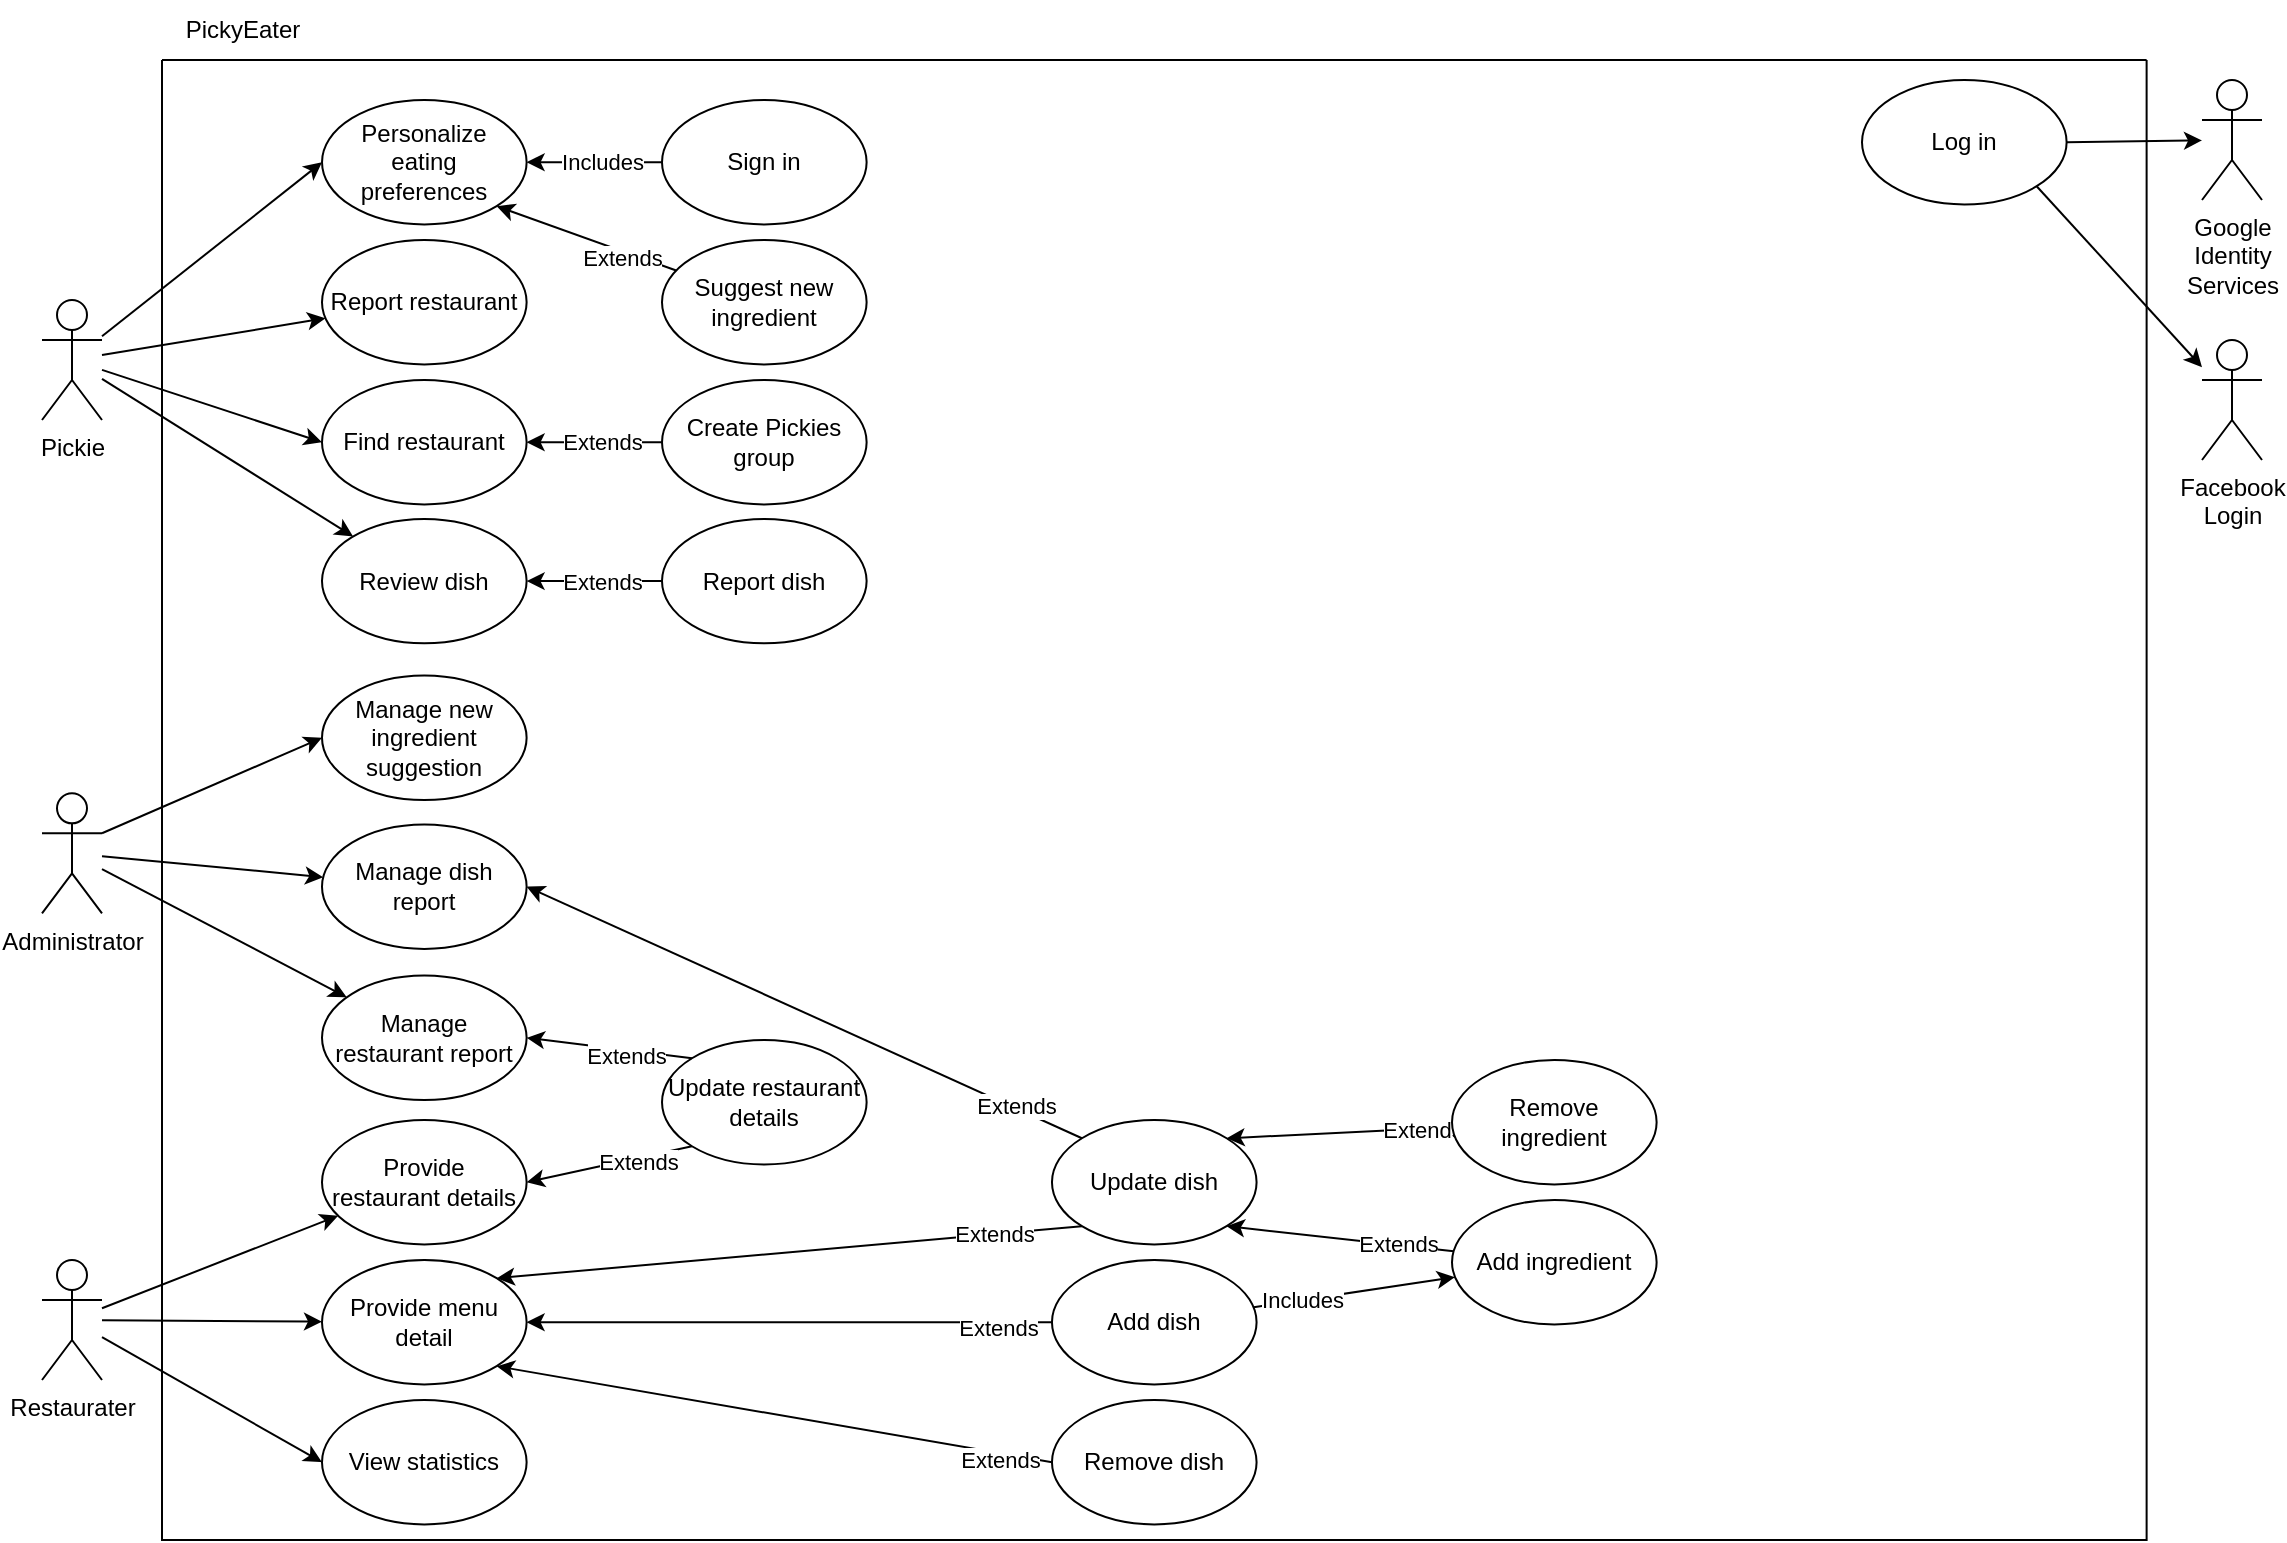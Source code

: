 <mxfile version="22.0.2" type="device">
  <diagram name="Pagina-1" id="WWh0_SsoO25W6FRa21t9">
    <mxGraphModel dx="1699" dy="1183" grid="1" gridSize="10" guides="1" tooltips="1" connect="1" arrows="1" fold="1" page="1" pageScale="1" pageWidth="1169" pageHeight="827" math="0" shadow="0">
      <root>
        <mxCell id="0" />
        <mxCell id="1" parent="0" />
        <mxCell id="SUVodkcdX4tQ2F5Mpv8K-22" value="" style="rounded=0;orthogonalLoop=1;jettySize=auto;html=1;" parent="1" source="SUVodkcdX4tQ2F5Mpv8K-2" target="SUVodkcdX4tQ2F5Mpv8K-13" edge="1">
          <mxGeometry relative="1" as="geometry" />
        </mxCell>
        <mxCell id="SUVodkcdX4tQ2F5Mpv8K-24" style="rounded=0;orthogonalLoop=1;jettySize=auto;html=1;entryX=0;entryY=0.5;entryDx=0;entryDy=0;" parent="1" source="SUVodkcdX4tQ2F5Mpv8K-2" target="SUVodkcdX4tQ2F5Mpv8K-12" edge="1">
          <mxGeometry relative="1" as="geometry" />
        </mxCell>
        <mxCell id="SUVodkcdX4tQ2F5Mpv8K-147" value="" style="rounded=0;orthogonalLoop=1;jettySize=auto;html=1;" parent="1" source="SUVodkcdX4tQ2F5Mpv8K-2" target="SUVodkcdX4tQ2F5Mpv8K-17" edge="1">
          <mxGeometry relative="1" as="geometry" />
        </mxCell>
        <mxCell id="SUVodkcdX4tQ2F5Mpv8K-2" value="Pickie" style="shape=umlActor;verticalLabelPosition=bottom;verticalAlign=top;html=1;" parent="1" vertex="1">
          <mxGeometry x="40" y="160" width="30" height="60" as="geometry" />
        </mxCell>
        <mxCell id="SUVodkcdX4tQ2F5Mpv8K-26" value="" style="rounded=0;orthogonalLoop=1;jettySize=auto;html=1;" parent="1" source="SUVodkcdX4tQ2F5Mpv8K-3" target="SUVodkcdX4tQ2F5Mpv8K-15" edge="1">
          <mxGeometry relative="1" as="geometry">
            <mxPoint x="60" y="675" as="sourcePoint" />
          </mxGeometry>
        </mxCell>
        <mxCell id="SUVodkcdX4tQ2F5Mpv8K-27" value="" style="rounded=0;orthogonalLoop=1;jettySize=auto;html=1;entryX=0;entryY=0.5;entryDx=0;entryDy=0;" parent="1" source="SUVodkcdX4tQ2F5Mpv8K-3" target="SUVodkcdX4tQ2F5Mpv8K-14" edge="1">
          <mxGeometry relative="1" as="geometry">
            <mxPoint x="60" y="680" as="sourcePoint" />
          </mxGeometry>
        </mxCell>
        <mxCell id="SUVodkcdX4tQ2F5Mpv8K-115" value="" style="rounded=0;orthogonalLoop=1;jettySize=auto;html=1;" parent="1" source="SUVodkcdX4tQ2F5Mpv8K-3" target="SUVodkcdX4tQ2F5Mpv8K-114" edge="1">
          <mxGeometry relative="1" as="geometry" />
        </mxCell>
        <mxCell id="SUVodkcdX4tQ2F5Mpv8K-3" value="Restaurater" style="shape=umlActor;verticalLabelPosition=bottom;verticalAlign=top;html=1;" parent="1" vertex="1">
          <mxGeometry x="40" y="640" width="30" height="60" as="geometry" />
        </mxCell>
        <mxCell id="SUVodkcdX4tQ2F5Mpv8K-30" value="Google&lt;br&gt;Identity &lt;br&gt;Services" style="shape=umlActor;verticalLabelPosition=bottom;verticalAlign=top;html=1;" parent="1" vertex="1">
          <mxGeometry x="1120" y="50" width="30" height="60" as="geometry" />
        </mxCell>
        <mxCell id="SUVodkcdX4tQ2F5Mpv8K-131" value="" style="swimlane;startSize=0;" parent="1" vertex="1">
          <mxGeometry x="100" y="40" width="992.308" height="740" as="geometry">
            <mxRectangle x="100" y="40" width="50" height="40" as="alternateBounds" />
          </mxGeometry>
        </mxCell>
        <mxCell id="SUVodkcdX4tQ2F5Mpv8K-17" value="Review dish" style="ellipse;whiteSpace=wrap;html=1;movable=1;resizable=1;rotatable=1;deletable=1;editable=1;locked=0;connectable=1;" parent="SUVodkcdX4tQ2F5Mpv8K-131" vertex="1">
          <mxGeometry x="79.996" y="229.45" width="102.308" height="62.222" as="geometry" />
        </mxCell>
        <mxCell id="SUVodkcdX4tQ2F5Mpv8K-169" style="rounded=0;orthogonalLoop=1;jettySize=auto;html=1;entryX=1;entryY=0.5;entryDx=0;entryDy=0;" parent="SUVodkcdX4tQ2F5Mpv8K-131" source="SUVodkcdX4tQ2F5Mpv8K-18" target="SUVodkcdX4tQ2F5Mpv8K-17" edge="1">
          <mxGeometry relative="1" as="geometry" />
        </mxCell>
        <mxCell id="0ggBJ-V_-2L_ERKzc3WN-101" value="Extends" style="edgeLabel;html=1;align=center;verticalAlign=middle;resizable=0;points=[];" vertex="1" connectable="0" parent="SUVodkcdX4tQ2F5Mpv8K-169">
          <mxGeometry x="-0.35" y="-1" relative="1" as="geometry">
            <mxPoint x="-8" y="1" as="offset" />
          </mxGeometry>
        </mxCell>
        <mxCell id="SUVodkcdX4tQ2F5Mpv8K-18" value="Report dish" style="ellipse;whiteSpace=wrap;html=1;movable=1;resizable=1;rotatable=1;deletable=1;editable=1;locked=0;connectable=1;" parent="SUVodkcdX4tQ2F5Mpv8K-131" vertex="1">
          <mxGeometry x="250.002" y="229.45" width="102.308" height="62.222" as="geometry" />
        </mxCell>
        <mxCell id="SUVodkcdX4tQ2F5Mpv8K-34" value="Create Pickies group" style="ellipse;whiteSpace=wrap;html=1;movable=1;resizable=1;rotatable=1;deletable=1;editable=1;locked=0;connectable=1;" parent="SUVodkcdX4tQ2F5Mpv8K-131" vertex="1">
          <mxGeometry x="250.005" y="160.003" width="102.308" height="62.222" as="geometry" />
        </mxCell>
        <mxCell id="SUVodkcdX4tQ2F5Mpv8K-16" value="Manage restaurant report" style="ellipse;whiteSpace=wrap;html=1;movable=1;resizable=1;rotatable=1;deletable=1;editable=1;locked=0;connectable=1;" parent="SUVodkcdX4tQ2F5Mpv8K-131" vertex="1">
          <mxGeometry x="80" y="457.788" width="102.308" height="62.222" as="geometry" />
        </mxCell>
        <mxCell id="SUVodkcdX4tQ2F5Mpv8K-70" value="Remove dish" style="ellipse;whiteSpace=wrap;html=1;movable=1;resizable=1;rotatable=1;deletable=1;editable=1;locked=0;connectable=1;" parent="SUVodkcdX4tQ2F5Mpv8K-131" vertex="1">
          <mxGeometry x="444.985" y="670.003" width="102.308" height="62.222" as="geometry" />
        </mxCell>
        <mxCell id="SUVodkcdX4tQ2F5Mpv8K-212" value="" style="rounded=0;orthogonalLoop=1;jettySize=auto;html=1;" parent="SUVodkcdX4tQ2F5Mpv8K-131" source="SUVodkcdX4tQ2F5Mpv8K-107" target="SUVodkcdX4tQ2F5Mpv8K-21" edge="1">
          <mxGeometry relative="1" as="geometry" />
        </mxCell>
        <mxCell id="0ggBJ-V_-2L_ERKzc3WN-108" value="Includes" style="edgeLabel;html=1;align=center;verticalAlign=middle;resizable=0;points=[];" vertex="1" connectable="0" parent="SUVodkcdX4tQ2F5Mpv8K-212">
          <mxGeometry x="0.469" y="-1" relative="1" as="geometry">
            <mxPoint x="-50" y="6" as="offset" />
          </mxGeometry>
        </mxCell>
        <mxCell id="SUVodkcdX4tQ2F5Mpv8K-107" value="Add dish" style="ellipse;whiteSpace=wrap;html=1;movable=1;resizable=1;rotatable=1;deletable=1;editable=1;locked=0;connectable=1;" parent="SUVodkcdX4tQ2F5Mpv8K-131" vertex="1">
          <mxGeometry x="444.985" y="600.003" width="102.308" height="62.222" as="geometry" />
        </mxCell>
        <mxCell id="SUVodkcdX4tQ2F5Mpv8K-19" value="Update dish" style="ellipse;whiteSpace=wrap;html=1;movable=1;resizable=1;rotatable=1;deletable=1;editable=1;locked=0;connectable=1;" parent="SUVodkcdX4tQ2F5Mpv8K-131" vertex="1">
          <mxGeometry x="444.988" y="530.006" width="102.308" height="62.222" as="geometry" />
        </mxCell>
        <mxCell id="SUVodkcdX4tQ2F5Mpv8K-218" value="" style="rounded=0;orthogonalLoop=1;jettySize=auto;html=1;entryX=1;entryY=0;entryDx=0;entryDy=0;" parent="SUVodkcdX4tQ2F5Mpv8K-131" source="SUVodkcdX4tQ2F5Mpv8K-20" target="SUVodkcdX4tQ2F5Mpv8K-19" edge="1">
          <mxGeometry relative="1" as="geometry" />
        </mxCell>
        <mxCell id="0ggBJ-V_-2L_ERKzc3WN-107" value="Extends" style="edgeLabel;html=1;align=center;verticalAlign=middle;resizable=0;points=[];" vertex="1" connectable="0" parent="SUVodkcdX4tQ2F5Mpv8K-218">
          <mxGeometry x="-0.731" relative="1" as="geometry">
            <mxPoint as="offset" />
          </mxGeometry>
        </mxCell>
        <mxCell id="SUVodkcdX4tQ2F5Mpv8K-20" value="Remove ingredient" style="ellipse;whiteSpace=wrap;html=1;movable=1;resizable=1;rotatable=1;deletable=1;editable=1;locked=0;connectable=1;" parent="SUVodkcdX4tQ2F5Mpv8K-131" vertex="1">
          <mxGeometry x="645.007" y="500.002" width="102.308" height="62.222" as="geometry" />
        </mxCell>
        <mxCell id="SUVodkcdX4tQ2F5Mpv8K-215" value="" style="rounded=0;orthogonalLoop=1;jettySize=auto;html=1;entryX=1;entryY=1;entryDx=0;entryDy=0;" parent="SUVodkcdX4tQ2F5Mpv8K-131" source="SUVodkcdX4tQ2F5Mpv8K-21" target="SUVodkcdX4tQ2F5Mpv8K-19" edge="1">
          <mxGeometry relative="1" as="geometry" />
        </mxCell>
        <mxCell id="0ggBJ-V_-2L_ERKzc3WN-109" value="Extends" style="edgeLabel;html=1;align=center;verticalAlign=middle;resizable=0;points=[];" vertex="1" connectable="0" parent="SUVodkcdX4tQ2F5Mpv8K-215">
          <mxGeometry x="-0.509" y="-1" relative="1" as="geometry">
            <mxPoint as="offset" />
          </mxGeometry>
        </mxCell>
        <mxCell id="SUVodkcdX4tQ2F5Mpv8K-21" value="Add ingredient" style="ellipse;whiteSpace=wrap;html=1;movable=1;resizable=1;rotatable=1;deletable=1;editable=1;locked=0;connectable=1;" parent="SUVodkcdX4tQ2F5Mpv8K-131" vertex="1">
          <mxGeometry x="645.005" y="570.003" width="102.308" height="62.222" as="geometry" />
        </mxCell>
        <mxCell id="SUVodkcdX4tQ2F5Mpv8K-28" value="Update restaurant details" style="ellipse;whiteSpace=wrap;html=1;movable=1;resizable=1;rotatable=1;deletable=1;editable=1;locked=0;connectable=1;" parent="SUVodkcdX4tQ2F5Mpv8K-131" vertex="1">
          <mxGeometry x="250.008" y="490.007" width="102.308" height="62.222" as="geometry" />
        </mxCell>
        <mxCell id="SUVodkcdX4tQ2F5Mpv8K-13" value="Report restaurant" style="ellipse;whiteSpace=wrap;html=1;movable=1;resizable=1;rotatable=1;deletable=1;editable=1;locked=0;connectable=1;" parent="SUVodkcdX4tQ2F5Mpv8K-131" vertex="1">
          <mxGeometry x="80" y="90" width="102.308" height="62.222" as="geometry" />
        </mxCell>
        <mxCell id="SUVodkcdX4tQ2F5Mpv8K-167" value="Manage dish report" style="ellipse;whiteSpace=wrap;html=1;movable=1;resizable=1;rotatable=1;deletable=1;editable=1;locked=0;connectable=1;" parent="SUVodkcdX4tQ2F5Mpv8K-131" vertex="1">
          <mxGeometry x="80" y="382.228" width="102.308" height="62.222" as="geometry" />
        </mxCell>
        <mxCell id="SUVodkcdX4tQ2F5Mpv8K-178" value="" style="rounded=0;orthogonalLoop=1;jettySize=auto;html=1;entryX=1;entryY=0.5;entryDx=0;entryDy=0;exitX=0;exitY=0;exitDx=0;exitDy=0;" parent="SUVodkcdX4tQ2F5Mpv8K-131" source="SUVodkcdX4tQ2F5Mpv8K-19" target="SUVodkcdX4tQ2F5Mpv8K-167" edge="1">
          <mxGeometry relative="1" as="geometry">
            <mxPoint x="416" y="357.11" as="sourcePoint" />
            <mxPoint x="190" y="405.11" as="targetPoint" />
          </mxGeometry>
        </mxCell>
        <mxCell id="0ggBJ-V_-2L_ERKzc3WN-106" value="Extends" style="edgeLabel;html=1;align=center;verticalAlign=middle;resizable=0;points=[];" vertex="1" connectable="0" parent="SUVodkcdX4tQ2F5Mpv8K-178">
          <mxGeometry x="-0.759" y="-1" relative="1" as="geometry">
            <mxPoint as="offset" />
          </mxGeometry>
        </mxCell>
        <mxCell id="SUVodkcdX4tQ2F5Mpv8K-208" value="" style="rounded=0;orthogonalLoop=1;jettySize=auto;html=1;exitX=0;exitY=0;exitDx=0;exitDy=0;entryX=1;entryY=0.5;entryDx=0;entryDy=0;" parent="SUVodkcdX4tQ2F5Mpv8K-131" source="SUVodkcdX4tQ2F5Mpv8K-28" target="SUVodkcdX4tQ2F5Mpv8K-16" edge="1">
          <mxGeometry relative="1" as="geometry">
            <mxPoint x="370" y="610.99" as="sourcePoint" />
            <mxPoint x="147" y="568.99" as="targetPoint" />
          </mxGeometry>
        </mxCell>
        <mxCell id="0ggBJ-V_-2L_ERKzc3WN-110" value="Extends" style="edgeLabel;html=1;align=center;verticalAlign=middle;resizable=0;points=[];" vertex="1" connectable="0" parent="SUVodkcdX4tQ2F5Mpv8K-208">
          <mxGeometry x="-0.211" y="3" relative="1" as="geometry">
            <mxPoint as="offset" />
          </mxGeometry>
        </mxCell>
        <mxCell id="SUVodkcdX4tQ2F5Mpv8K-222" value="Suggest new ingredient" style="ellipse;whiteSpace=wrap;html=1;movable=1;resizable=1;rotatable=1;deletable=1;editable=1;locked=0;connectable=1;" parent="SUVodkcdX4tQ2F5Mpv8K-131" vertex="1">
          <mxGeometry x="250.002" y="90" width="102.308" height="62.222" as="geometry" />
        </mxCell>
        <mxCell id="SUVodkcdX4tQ2F5Mpv8K-117" value="Log in" style="ellipse;whiteSpace=wrap;html=1;movable=1;resizable=1;rotatable=1;deletable=1;editable=1;locked=0;connectable=1;" parent="SUVodkcdX4tQ2F5Mpv8K-131" vertex="1">
          <mxGeometry x="850" y="10.0" width="102.308" height="62.222" as="geometry" />
        </mxCell>
        <mxCell id="SUVodkcdX4tQ2F5Mpv8K-15" value="Provide menu detail" style="ellipse;whiteSpace=wrap;html=1;movable=1;resizable=1;rotatable=1;deletable=1;editable=1;locked=0;connectable=1;" parent="SUVodkcdX4tQ2F5Mpv8K-131" vertex="1">
          <mxGeometry x="80" y="600" width="102.308" height="62.222" as="geometry" />
        </mxCell>
        <mxCell id="SUVodkcdX4tQ2F5Mpv8K-177" value="" style="rounded=0;orthogonalLoop=1;jettySize=auto;html=1;exitX=0;exitY=0.5;exitDx=0;exitDy=0;entryX=1;entryY=1;entryDx=0;entryDy=0;" parent="SUVodkcdX4tQ2F5Mpv8K-131" source="SUVodkcdX4tQ2F5Mpv8K-70" target="SUVodkcdX4tQ2F5Mpv8K-15" edge="1">
          <mxGeometry relative="1" as="geometry">
            <mxPoint x="384" y="458" as="sourcePoint" />
            <mxPoint x="168" y="514" as="targetPoint" />
          </mxGeometry>
        </mxCell>
        <mxCell id="0ggBJ-V_-2L_ERKzc3WN-105" value="Extends" style="edgeLabel;html=1;align=center;verticalAlign=middle;resizable=0;points=[];" vertex="1" connectable="0" parent="SUVodkcdX4tQ2F5Mpv8K-177">
          <mxGeometry x="-0.817" y="3" relative="1" as="geometry">
            <mxPoint as="offset" />
          </mxGeometry>
        </mxCell>
        <mxCell id="SUVodkcdX4tQ2F5Mpv8K-174" value="" style="rounded=0;orthogonalLoop=1;jettySize=auto;html=1;entryX=1;entryY=0;entryDx=0;entryDy=0;exitX=0;exitY=1;exitDx=0;exitDy=0;" parent="SUVodkcdX4tQ2F5Mpv8K-131" source="SUVodkcdX4tQ2F5Mpv8K-19" target="SUVodkcdX4tQ2F5Mpv8K-15" edge="1">
          <mxGeometry relative="1" as="geometry" />
        </mxCell>
        <mxCell id="0ggBJ-V_-2L_ERKzc3WN-102" value="Extends" style="edgeLabel;html=1;align=center;verticalAlign=middle;resizable=0;points=[];" vertex="1" connectable="0" parent="SUVodkcdX4tQ2F5Mpv8K-174">
          <mxGeometry x="-0.7" relative="1" as="geometry">
            <mxPoint as="offset" />
          </mxGeometry>
        </mxCell>
        <mxCell id="SUVodkcdX4tQ2F5Mpv8K-175" value="" style="rounded=0;orthogonalLoop=1;jettySize=auto;html=1;exitX=0;exitY=0.5;exitDx=0;exitDy=0;entryX=1;entryY=0.5;entryDx=0;entryDy=0;" parent="SUVodkcdX4tQ2F5Mpv8K-131" source="SUVodkcdX4tQ2F5Mpv8K-107" target="SUVodkcdX4tQ2F5Mpv8K-15" edge="1">
          <mxGeometry relative="1" as="geometry">
            <mxPoint x="336" y="505.77" as="sourcePoint" />
            <mxPoint x="120" y="561.77" as="targetPoint" />
          </mxGeometry>
        </mxCell>
        <mxCell id="0ggBJ-V_-2L_ERKzc3WN-104" value="Extends" style="edgeLabel;html=1;align=center;verticalAlign=middle;resizable=0;points=[];" vertex="1" connectable="0" parent="SUVodkcdX4tQ2F5Mpv8K-175">
          <mxGeometry x="-0.794" y="3" relative="1" as="geometry">
            <mxPoint as="offset" />
          </mxGeometry>
        </mxCell>
        <mxCell id="SUVodkcdX4tQ2F5Mpv8K-114" value="Provide&lt;br&gt;restaurant details" style="ellipse;whiteSpace=wrap;html=1;movable=1;resizable=1;rotatable=1;deletable=1;editable=1;locked=0;connectable=1;" parent="SUVodkcdX4tQ2F5Mpv8K-131" vertex="1">
          <mxGeometry x="80" y="530.002" width="102.308" height="62.222" as="geometry" />
        </mxCell>
        <mxCell id="SUVodkcdX4tQ2F5Mpv8K-210" value="" style="rounded=0;orthogonalLoop=1;jettySize=auto;html=1;exitX=0;exitY=1;exitDx=0;exitDy=0;entryX=1;entryY=0.5;entryDx=0;entryDy=0;" parent="SUVodkcdX4tQ2F5Mpv8K-131" source="SUVodkcdX4tQ2F5Mpv8K-28" target="SUVodkcdX4tQ2F5Mpv8K-114" edge="1">
          <mxGeometry relative="1" as="geometry">
            <mxPoint x="382.69" y="652.89" as="sourcePoint" />
            <mxPoint x="119.69" y="439.89" as="targetPoint" />
          </mxGeometry>
        </mxCell>
        <mxCell id="0ggBJ-V_-2L_ERKzc3WN-111" value="Extends" style="edgeLabel;html=1;align=center;verticalAlign=middle;resizable=0;points=[];" vertex="1" connectable="0" parent="SUVodkcdX4tQ2F5Mpv8K-210">
          <mxGeometry x="-0.337" y="2" relative="1" as="geometry">
            <mxPoint as="offset" />
          </mxGeometry>
        </mxCell>
        <mxCell id="SUVodkcdX4tQ2F5Mpv8K-14" value="View statistics" style="ellipse;whiteSpace=wrap;html=1;movable=1;resizable=1;rotatable=1;deletable=1;editable=1;locked=0;connectable=1;" parent="SUVodkcdX4tQ2F5Mpv8K-131" vertex="1">
          <mxGeometry x="80" y="670.002" width="102.308" height="62.222" as="geometry" />
        </mxCell>
        <mxCell id="SUVodkcdX4tQ2F5Mpv8K-12" value="Find restaurant" style="ellipse;whiteSpace=wrap;html=1;movable=1;resizable=1;rotatable=1;deletable=1;editable=1;locked=0;connectable=1;" parent="SUVodkcdX4tQ2F5Mpv8K-131" vertex="1">
          <mxGeometry x="80" y="160.002" width="102.308" height="62.222" as="geometry" />
        </mxCell>
        <mxCell id="SUVodkcdX4tQ2F5Mpv8K-124" value="" style="rounded=0;orthogonalLoop=1;jettySize=auto;html=1;entryX=1;entryY=0.5;entryDx=0;entryDy=0;exitX=0;exitY=0.5;exitDx=0;exitDy=0;" parent="SUVodkcdX4tQ2F5Mpv8K-131" source="SUVodkcdX4tQ2F5Mpv8K-34" target="SUVodkcdX4tQ2F5Mpv8K-12" edge="1">
          <mxGeometry relative="1" as="geometry">
            <mxPoint x="329.54" y="59.89" as="sourcePoint" />
            <mxPoint x="409.54" y="59.89" as="targetPoint" />
          </mxGeometry>
        </mxCell>
        <mxCell id="0ggBJ-V_-2L_ERKzc3WN-100" value="Extends" style="edgeLabel;html=1;align=center;verticalAlign=middle;resizable=0;points=[];" vertex="1" connectable="0" parent="SUVodkcdX4tQ2F5Mpv8K-124">
          <mxGeometry x="-0.439" y="-2" relative="1" as="geometry">
            <mxPoint x="-11" y="2" as="offset" />
          </mxGeometry>
        </mxCell>
        <mxCell id="SUVodkcdX4tQ2F5Mpv8K-11" value="Personalize&lt;br&gt;eating&lt;br&gt;preferences" style="ellipse;whiteSpace=wrap;html=1;movable=1;resizable=1;rotatable=1;deletable=1;editable=1;locked=0;connectable=1;" parent="SUVodkcdX4tQ2F5Mpv8K-131" vertex="1">
          <mxGeometry x="80.004" y="20" width="102.308" height="62.222" as="geometry" />
        </mxCell>
        <mxCell id="SUVodkcdX4tQ2F5Mpv8K-224" value="" style="rounded=0;orthogonalLoop=1;jettySize=auto;html=1;entryX=1;entryY=1;entryDx=0;entryDy=0;" parent="SUVodkcdX4tQ2F5Mpv8K-131" source="SUVodkcdX4tQ2F5Mpv8K-222" target="SUVodkcdX4tQ2F5Mpv8K-11" edge="1">
          <mxGeometry relative="1" as="geometry" />
        </mxCell>
        <mxCell id="0ggBJ-V_-2L_ERKzc3WN-99" value="Extends" style="edgeLabel;html=1;align=center;verticalAlign=middle;resizable=0;points=[];" vertex="1" connectable="0" parent="SUVodkcdX4tQ2F5Mpv8K-224">
          <mxGeometry x="-0.499" y="2" relative="1" as="geometry">
            <mxPoint x="-4" as="offset" />
          </mxGeometry>
        </mxCell>
        <mxCell id="0ggBJ-V_-2L_ERKzc3WN-48" value="Manage new ingredient suggestion" style="ellipse;whiteSpace=wrap;html=1;movable=1;resizable=1;rotatable=1;deletable=1;editable=1;locked=0;connectable=1;" vertex="1" parent="SUVodkcdX4tQ2F5Mpv8K-131">
          <mxGeometry x="80" y="307.788" width="102.308" height="62.222" as="geometry" />
        </mxCell>
        <mxCell id="0ggBJ-V_-2L_ERKzc3WN-90" value="Sign in" style="ellipse;whiteSpace=wrap;html=1;movable=1;resizable=1;rotatable=1;deletable=1;editable=1;locked=0;connectable=1;" vertex="1" parent="SUVodkcdX4tQ2F5Mpv8K-131">
          <mxGeometry x="250" y="20" width="102.308" height="62.222" as="geometry" />
        </mxCell>
        <mxCell id="0ggBJ-V_-2L_ERKzc3WN-94" value="" style="endArrow=classic;html=1;rounded=0;exitX=0;exitY=0.5;exitDx=0;exitDy=0;entryX=1;entryY=0.5;entryDx=0;entryDy=0;" edge="1" parent="SUVodkcdX4tQ2F5Mpv8K-131" source="0ggBJ-V_-2L_ERKzc3WN-90" target="SUVodkcdX4tQ2F5Mpv8K-11">
          <mxGeometry width="50" height="50" relative="1" as="geometry">
            <mxPoint x="460" y="230" as="sourcePoint" />
            <mxPoint x="510" y="180" as="targetPoint" />
          </mxGeometry>
        </mxCell>
        <mxCell id="0ggBJ-V_-2L_ERKzc3WN-98" value="Includes" style="edgeLabel;html=1;align=center;verticalAlign=middle;resizable=0;points=[];" vertex="1" connectable="0" parent="0ggBJ-V_-2L_ERKzc3WN-94">
          <mxGeometry x="-0.025" relative="1" as="geometry">
            <mxPoint x="3" as="offset" />
          </mxGeometry>
        </mxCell>
        <mxCell id="SUVodkcdX4tQ2F5Mpv8K-6" value="Administrator" style="shape=umlActor;verticalLabelPosition=bottom;verticalAlign=top;html=1;" parent="1" vertex="1">
          <mxGeometry x="40" y="406.66" width="30" height="60" as="geometry" />
        </mxCell>
        <mxCell id="SUVodkcdX4tQ2F5Mpv8K-168" value="" style="rounded=0;orthogonalLoop=1;jettySize=auto;html=1;" parent="1" source="SUVodkcdX4tQ2F5Mpv8K-6" target="SUVodkcdX4tQ2F5Mpv8K-167" edge="1">
          <mxGeometry relative="1" as="geometry" />
        </mxCell>
        <mxCell id="SUVodkcdX4tQ2F5Mpv8K-113" value="" style="rounded=0;orthogonalLoop=1;jettySize=auto;html=1;" parent="1" source="SUVodkcdX4tQ2F5Mpv8K-6" target="SUVodkcdX4tQ2F5Mpv8K-16" edge="1">
          <mxGeometry relative="1" as="geometry" />
        </mxCell>
        <mxCell id="SUVodkcdX4tQ2F5Mpv8K-249" value="PickyEater" style="text;html=1;align=center;verticalAlign=middle;resizable=0;points=[];autosize=1;strokeColor=none;fillColor=none;" parent="1" vertex="1">
          <mxGeometry x="100" y="10" width="80" height="30" as="geometry" />
        </mxCell>
        <mxCell id="0ggBJ-V_-2L_ERKzc3WN-1" value="Facebook &lt;br&gt;Login" style="shape=umlActor;verticalLabelPosition=bottom;verticalAlign=top;html=1;" vertex="1" parent="1">
          <mxGeometry x="1120" y="180" width="30" height="60" as="geometry" />
        </mxCell>
        <mxCell id="0ggBJ-V_-2L_ERKzc3WN-4" value="" style="endArrow=classic;html=1;rounded=0;exitX=1;exitY=0.5;exitDx=0;exitDy=0;" edge="1" parent="1" source="SUVodkcdX4tQ2F5Mpv8K-117" target="SUVodkcdX4tQ2F5Mpv8K-30">
          <mxGeometry width="50" height="50" relative="1" as="geometry">
            <mxPoint x="1052.31" y="261.12" as="sourcePoint" />
            <mxPoint x="1102.31" y="211.12" as="targetPoint" />
          </mxGeometry>
        </mxCell>
        <mxCell id="0ggBJ-V_-2L_ERKzc3WN-2" value="" style="endArrow=classic;html=1;rounded=0;exitX=1;exitY=1;exitDx=0;exitDy=0;" edge="1" parent="1" source="SUVodkcdX4tQ2F5Mpv8K-117" target="0ggBJ-V_-2L_ERKzc3WN-1">
          <mxGeometry width="50" height="50" relative="1" as="geometry">
            <mxPoint x="1052.31" y="285" as="sourcePoint" />
            <mxPoint x="1102.31" y="235" as="targetPoint" />
          </mxGeometry>
        </mxCell>
        <mxCell id="0ggBJ-V_-2L_ERKzc3WN-51" value="" style="rounded=0;orthogonalLoop=1;jettySize=auto;html=1;exitX=1;exitY=0.333;exitDx=0;exitDy=0;exitPerimeter=0;entryX=0;entryY=0.5;entryDx=0;entryDy=0;" edge="1" parent="1" source="SUVodkcdX4tQ2F5Mpv8K-6" target="0ggBJ-V_-2L_ERKzc3WN-48">
          <mxGeometry relative="1" as="geometry">
            <mxPoint x="69.55" y="422.32" as="sourcePoint" />
            <mxPoint x="179.55" y="413.32" as="targetPoint" />
          </mxGeometry>
        </mxCell>
        <mxCell id="0ggBJ-V_-2L_ERKzc3WN-89" style="rounded=0;orthogonalLoop=1;jettySize=auto;html=1;entryX=0;entryY=0.5;entryDx=0;entryDy=0;" edge="1" parent="1" source="SUVodkcdX4tQ2F5Mpv8K-2" target="SUVodkcdX4tQ2F5Mpv8K-11">
          <mxGeometry relative="1" as="geometry">
            <mxPoint x="50" y="200.11" as="sourcePoint" />
            <mxPoint x="180" y="102.11" as="targetPoint" />
          </mxGeometry>
        </mxCell>
      </root>
    </mxGraphModel>
  </diagram>
</mxfile>
